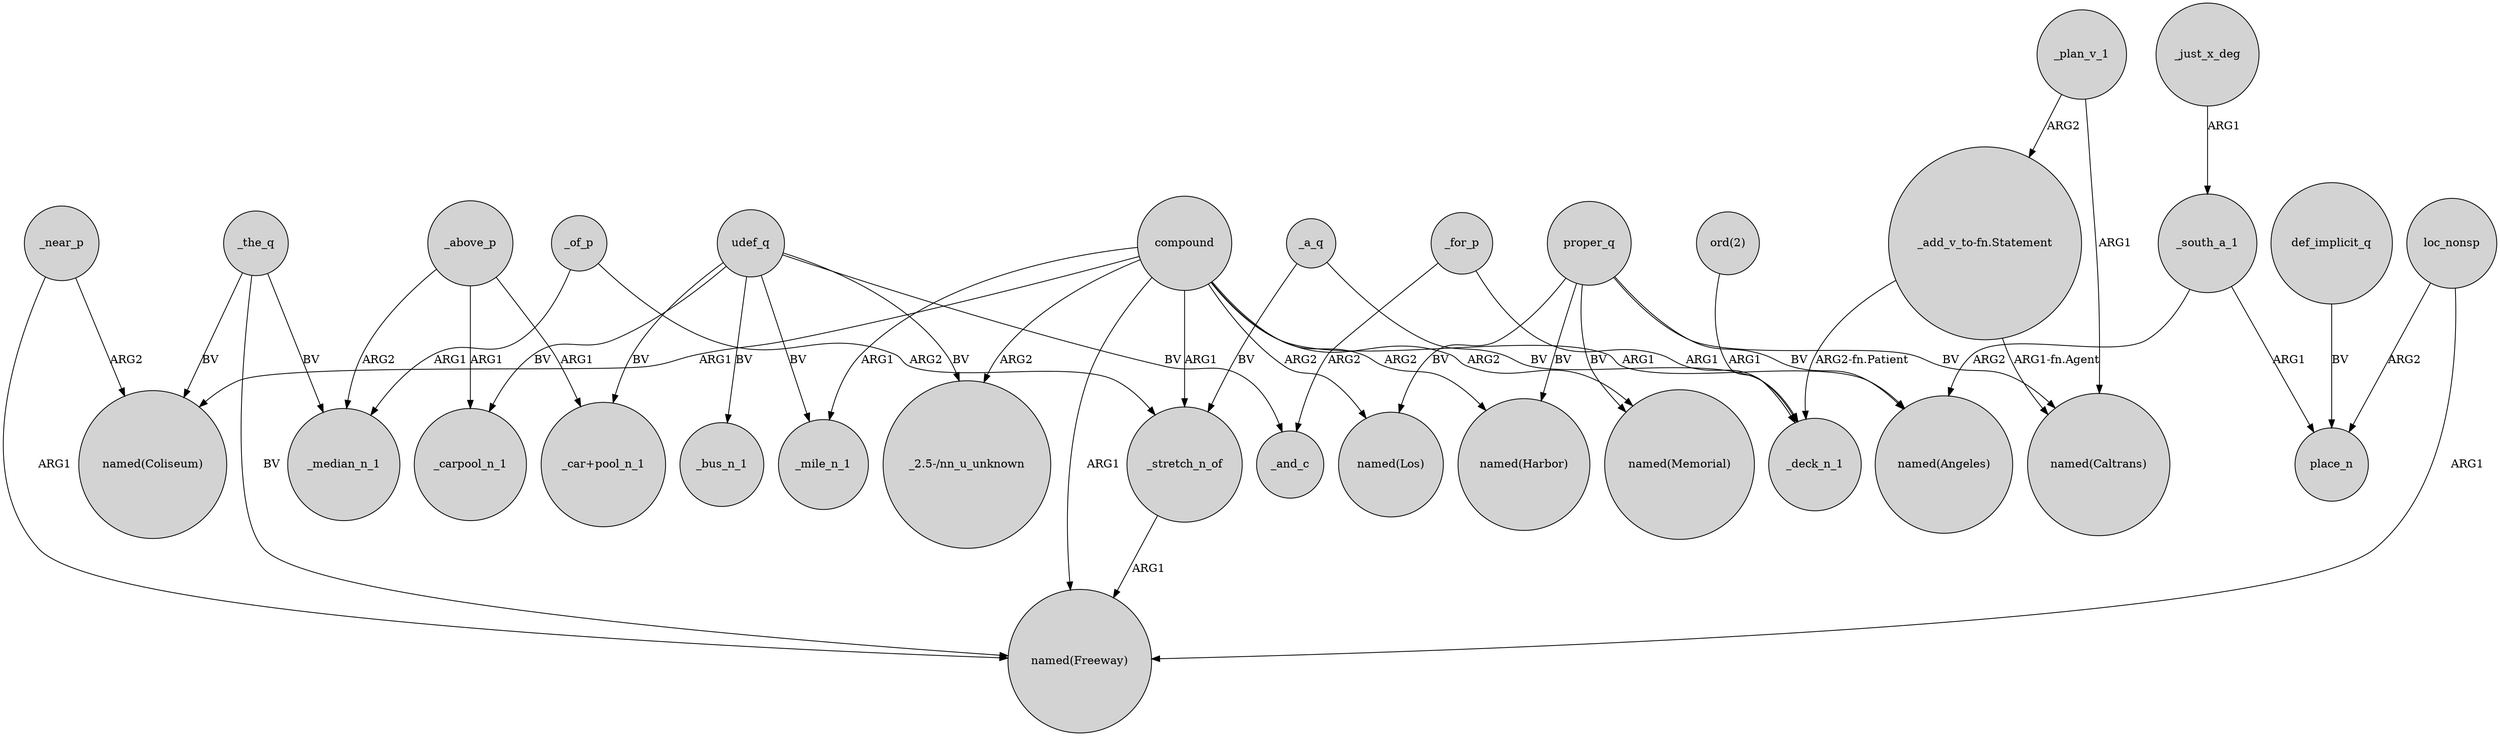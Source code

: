 digraph {
	node [shape=circle style=filled]
	udef_q -> _mile_n_1 [label=BV]
	_near_p -> "named(Freeway)" [label=ARG1]
	proper_q -> "named(Caltrans)" [label=BV]
	_for_p -> _deck_n_1 [label=ARG1]
	"ord(2)" -> _deck_n_1 [label=ARG1]
	compound -> "named(Los)" [label=ARG2]
	compound -> _mile_n_1 [label=ARG1]
	proper_q -> "named(Los)" [label=BV]
	proper_q -> "named(Harbor)" [label=BV]
	compound -> "named(Memorial)" [label=ARG2]
	_for_p -> _and_c [label=ARG2]
	_the_q -> "named(Coliseum)" [label=BV]
	proper_q -> "named(Memorial)" [label=BV]
	def_implicit_q -> place_n [label=BV]
	_above_p -> "_car+pool_n_1" [label=ARG1]
	compound -> "named(Angeles)" [label=ARG1]
	_near_p -> "named(Coliseum)" [label=ARG2]
	_just_x_deg -> _south_a_1 [label=ARG1]
	udef_q -> _carpool_n_1 [label=BV]
	_stretch_n_of -> "named(Freeway)" [label=ARG1]
	_a_q -> _deck_n_1 [label=BV]
	compound -> _stretch_n_of [label=ARG1]
	_the_q -> _median_n_1 [label=BV]
	"_add_v_to-fn.Statement" -> _deck_n_1 [label="ARG2-fn.Patient"]
	_a_q -> _stretch_n_of [label=BV]
	udef_q -> "_2.5-/nn_u_unknown" [label=BV]
	_plan_v_1 -> "named(Caltrans)" [label=ARG1]
	compound -> "_2.5-/nn_u_unknown" [label=ARG2]
	_the_q -> "named(Freeway)" [label=BV]
	udef_q -> _bus_n_1 [label=BV]
	udef_q -> "_car+pool_n_1" [label=BV]
	loc_nonsp -> place_n [label=ARG2]
	_above_p -> _median_n_1 [label=ARG2]
	compound -> "named(Freeway)" [label=ARG1]
	_of_p -> _stretch_n_of [label=ARG2]
	proper_q -> "named(Angeles)" [label=BV]
	compound -> "named(Coliseum)" [label=ARG1]
	_of_p -> _median_n_1 [label=ARG1]
	udef_q -> _and_c [label=BV]
	_above_p -> _carpool_n_1 [label=ARG1]
	_plan_v_1 -> "_add_v_to-fn.Statement" [label=ARG2]
	_south_a_1 -> place_n [label=ARG1]
	_south_a_1 -> "named(Angeles)" [label=ARG2]
	"_add_v_to-fn.Statement" -> "named(Caltrans)" [label="ARG1-fn.Agent"]
	compound -> "named(Harbor)" [label=ARG2]
	loc_nonsp -> "named(Freeway)" [label=ARG1]
}
